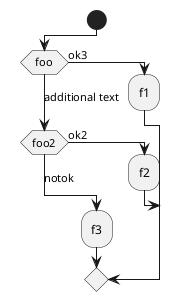 {
  "sha1": "2oh7k7qzlnxy7n9ib6pvgg5cfcauxov",
  "insertion": {
    "when": "2024-05-30T20:48:20.058Z",
    "url": "https://forum.plantuml.net/14810/additional-text-for-elseif-missing-when-using-useverticalif",
    "user": "plantuml@gmail.com"
  }
}
@startuml
!pragma useVerticalIf on
start
if (foo) then (ok3)
  :f1;
(additional text) elseif (foo2) then (ok2)
  :f2;
else (notok)
  :f3;
endif
@enduml
